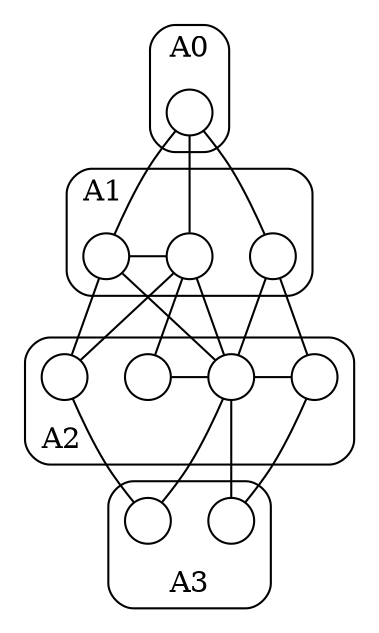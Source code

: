 graph G {
	node [label="", shape=circle, width=0.3];
	
	subgraph cluster_0 {
	    style=rounded
	    tooltip=A0
	    label=A0
	    A
	}
	subgraph cluster_1 {
	    style=rounded
	    label=A1
	    labeljust=l
	    B, C, D
	    B -- C
	    C -- D [style=invis]
	    {rank=same; B, C, D}
	}
	subgraph cluster_2 {
	    style=rounded
	    label=A2
	    labeljust=l
	    labelloc=b
	    E -- F [style=invis]
	    F -- G -- H
	    {rank=same; E, F, G, H}
	}
	subgraph cluster_3 {
	    style=rounded
	    label=A3
	    //labeljust=l
	    labelloc=b
	    I, J
	}
	
	A -- D [style=invis]
	A -- C [style=invis]
	C -- E [style=invis, weight=126]
	C -- F [style=invis]
	B -- E [style=invis]
	
	D -- H [style=invis, weight=65]
	
	F -- I [style=invis]
	G -- J [style=invis]
	A -- {B, C, D} [constraint=false]
	B -- {E, G} [constraint=false]
	C -- {E, F, G} [constraint=false]
	D -- {G, H} [constraint=false]
	E -- {I} [constraint=false]
	G -- {I, J} [constraint=false]
	H -- {J} [constraint=false]
	F -- I [style=invis]
	G -- J [style=invis]
	
	C -- F [style=invis, weight=0]
	
	A -- D [style=invis]
	A -- C [style=invis, weight=2]
	B -- E [style=invis]
	
	D -- H [style=invis, weight=65]
	C -- E [style=invis]
}
